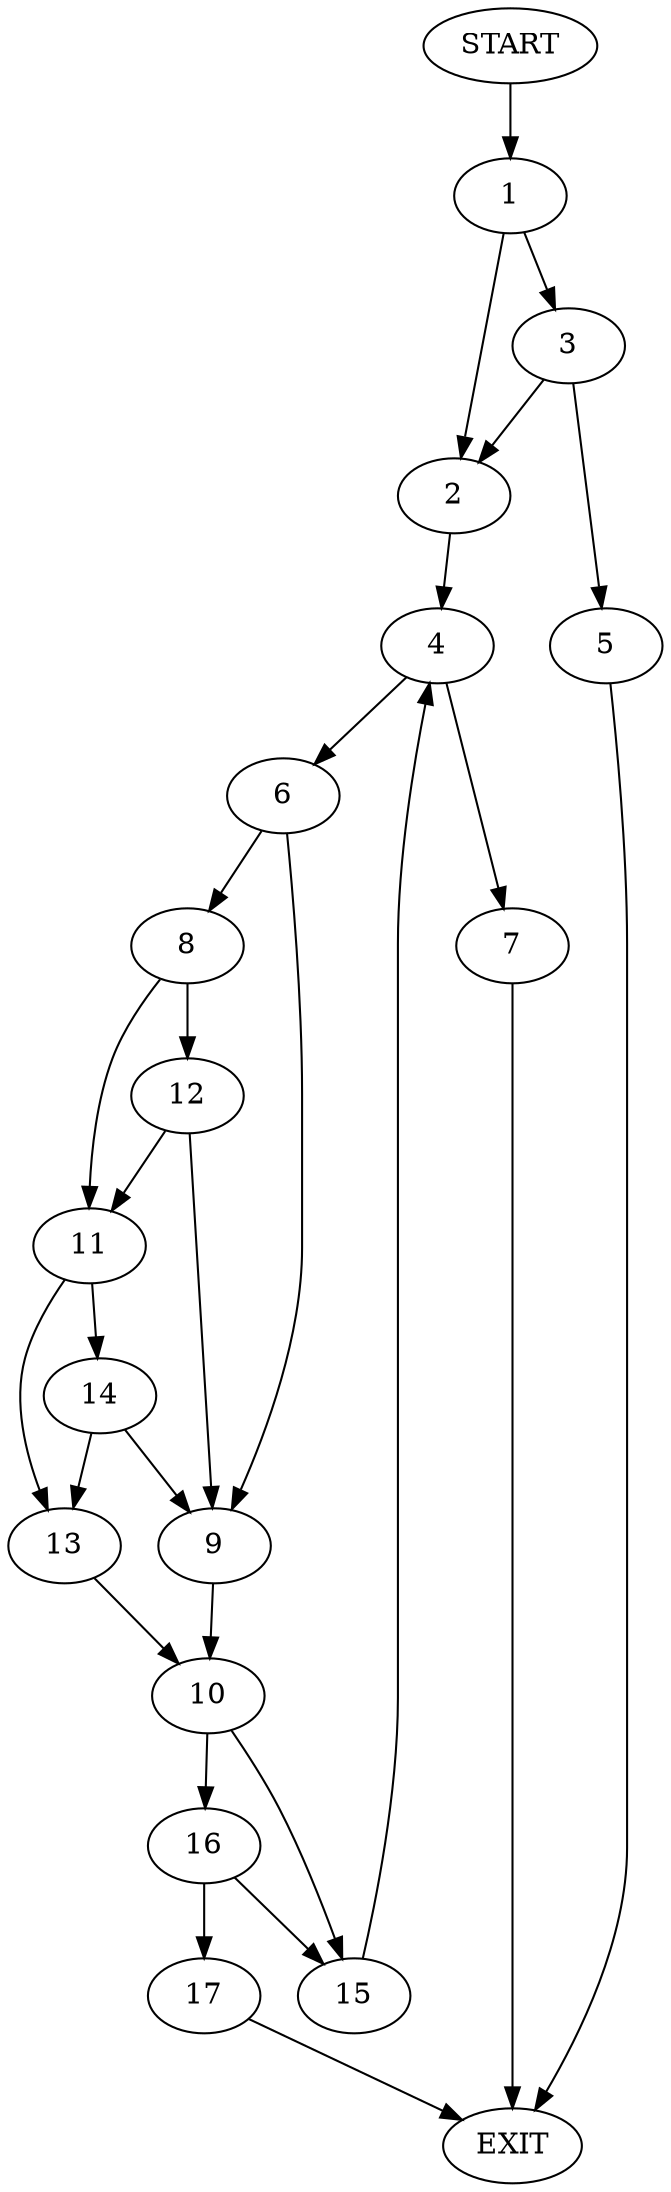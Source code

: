 digraph {
0 [label="START"]
18 [label="EXIT"]
0 -> 1
1 -> 2
1 -> 3
2 -> 4
3 -> 5
3 -> 2
5 -> 18
4 -> 6
4 -> 7
7 -> 18
6 -> 8
6 -> 9
9 -> 10
8 -> 11
8 -> 12
11 -> 13
11 -> 14
12 -> 9
12 -> 11
14 -> 13
14 -> 9
13 -> 10
10 -> 15
10 -> 16
16 -> 15
16 -> 17
15 -> 4
17 -> 18
}
